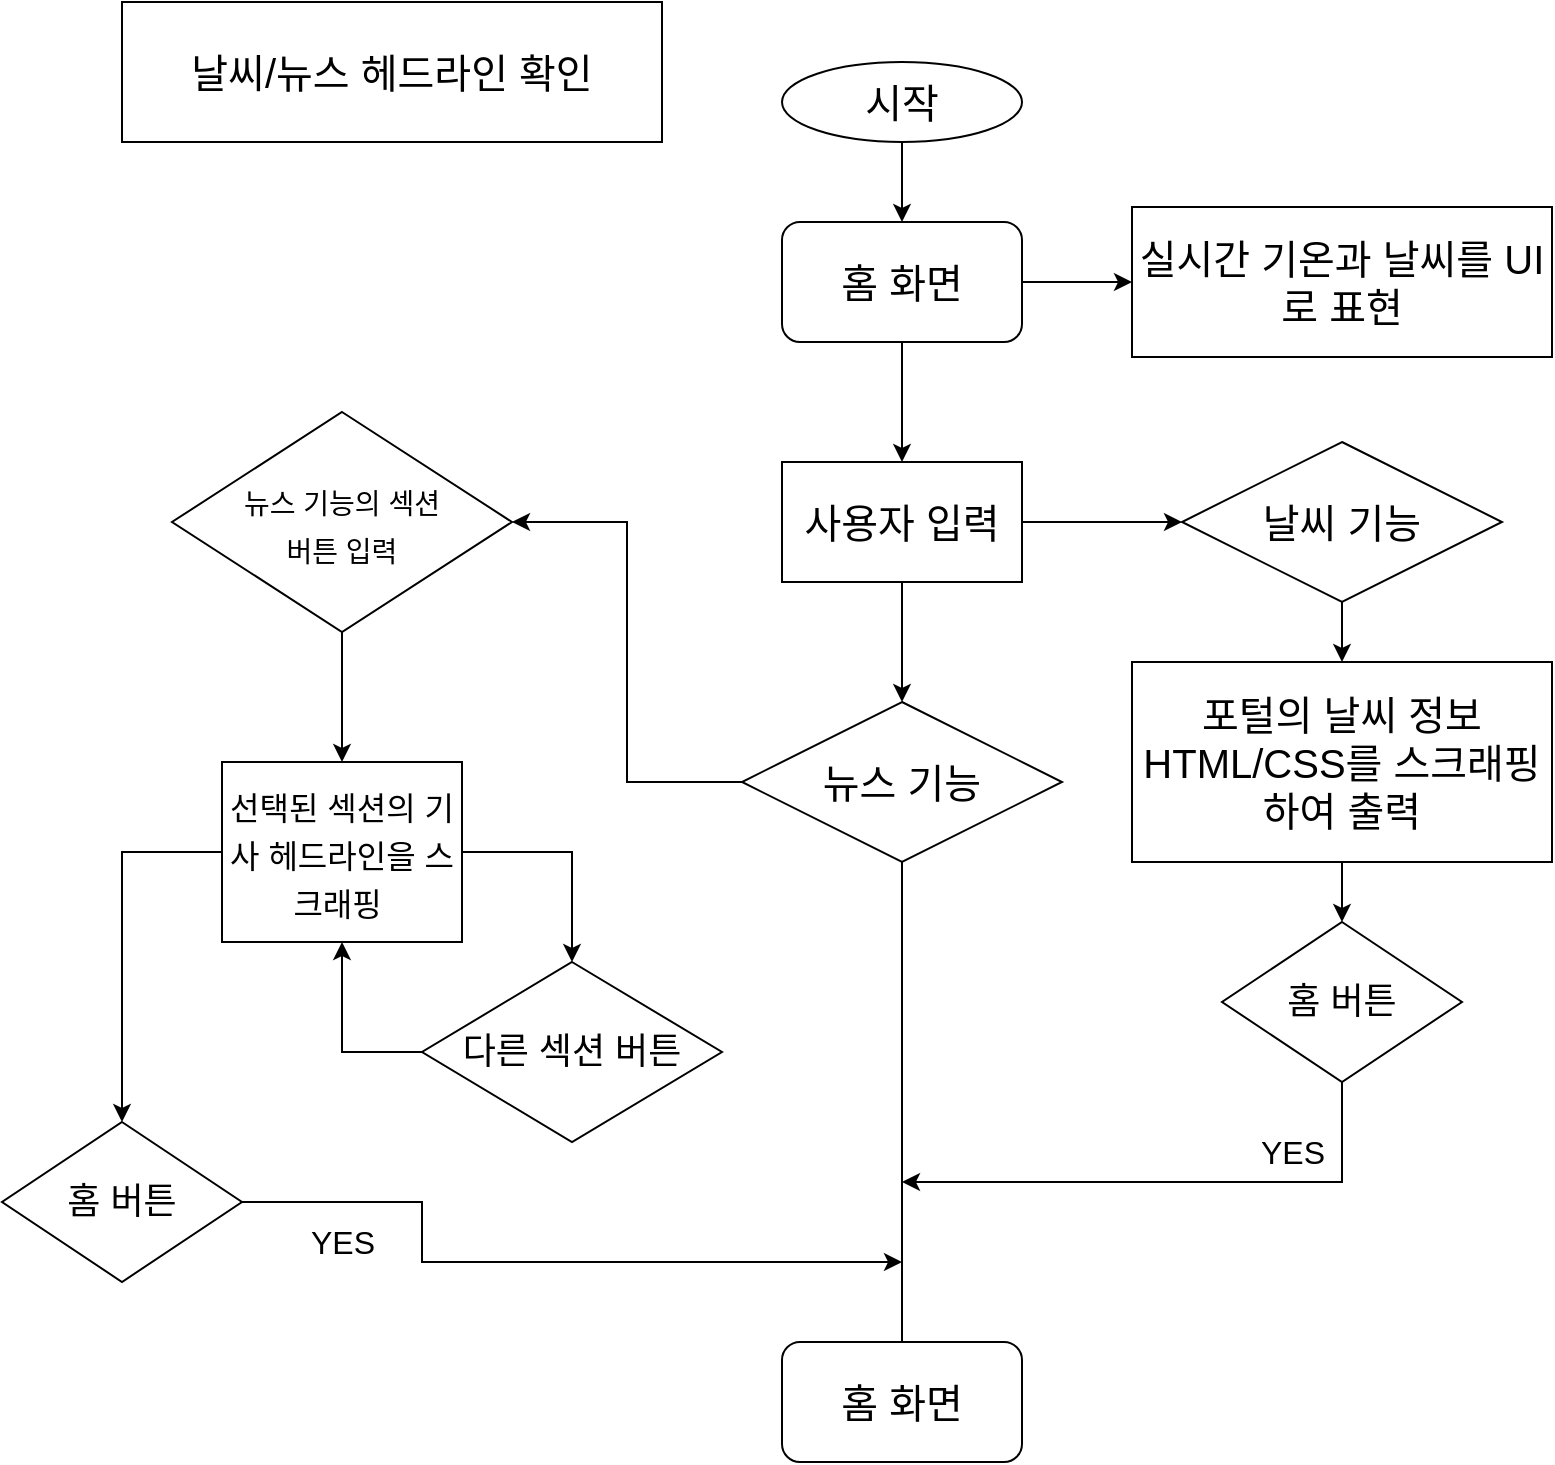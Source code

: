 <mxfile version="15.9.1" type="github">
  <diagram id="Cnr3sjPTXrmdGfI7a6E6" name="Page-1">
    <mxGraphModel dx="1601" dy="625" grid="1" gridSize="10" guides="1" tooltips="1" connect="1" arrows="1" fold="1" page="1" pageScale="1" pageWidth="827" pageHeight="1169" math="0" shadow="0">
      <root>
        <mxCell id="0" />
        <mxCell id="1" parent="0" />
        <mxCell id="PtmasiBZrUS__JnwUATG-6" value="" style="edgeStyle=orthogonalEdgeStyle;rounded=0;orthogonalLoop=1;jettySize=auto;html=1;" edge="1" parent="1" source="PtmasiBZrUS__JnwUATG-1" target="PtmasiBZrUS__JnwUATG-2">
          <mxGeometry relative="1" as="geometry" />
        </mxCell>
        <mxCell id="PtmasiBZrUS__JnwUATG-1" value="&lt;font style=&quot;font-size: 20px&quot;&gt;시작&lt;/font&gt;" style="ellipse;whiteSpace=wrap;html=1;" vertex="1" parent="1">
          <mxGeometry x="340" y="40" width="120" height="40" as="geometry" />
        </mxCell>
        <mxCell id="PtmasiBZrUS__JnwUATG-21" value="" style="edgeStyle=orthogonalEdgeStyle;rounded=0;orthogonalLoop=1;jettySize=auto;html=1;fontSize=20;" edge="1" parent="1" source="PtmasiBZrUS__JnwUATG-2" target="PtmasiBZrUS__JnwUATG-20">
          <mxGeometry relative="1" as="geometry" />
        </mxCell>
        <mxCell id="PtmasiBZrUS__JnwUATG-23" value="" style="edgeStyle=orthogonalEdgeStyle;rounded=0;orthogonalLoop=1;jettySize=auto;html=1;fontSize=20;" edge="1" parent="1" source="PtmasiBZrUS__JnwUATG-2" target="PtmasiBZrUS__JnwUATG-17">
          <mxGeometry relative="1" as="geometry" />
        </mxCell>
        <mxCell id="PtmasiBZrUS__JnwUATG-2" value="&lt;font style=&quot;font-size: 20px&quot;&gt;홈 화면&lt;/font&gt;" style="rounded=1;whiteSpace=wrap;html=1;" vertex="1" parent="1">
          <mxGeometry x="340" y="120" width="120" height="60" as="geometry" />
        </mxCell>
        <mxCell id="PtmasiBZrUS__JnwUATG-5" value="&lt;font style=&quot;font-size: 20px&quot;&gt;날씨/뉴스 헤드라인 확인&lt;/font&gt;" style="rounded=0;whiteSpace=wrap;html=1;" vertex="1" parent="1">
          <mxGeometry x="10" y="10" width="270" height="70" as="geometry" />
        </mxCell>
        <mxCell id="PtmasiBZrUS__JnwUATG-14" value="" style="edgeStyle=orthogonalEdgeStyle;rounded=0;orthogonalLoop=1;jettySize=auto;html=1;fontSize=20;" edge="1" parent="1" source="PtmasiBZrUS__JnwUATG-7" target="PtmasiBZrUS__JnwUATG-13">
          <mxGeometry relative="1" as="geometry" />
        </mxCell>
        <mxCell id="PtmasiBZrUS__JnwUATG-7" value="&lt;font style=&quot;font-size: 20px&quot;&gt;날씨 기능&lt;/font&gt;" style="rhombus;whiteSpace=wrap;html=1;" vertex="1" parent="1">
          <mxGeometry x="540" y="230" width="160" height="80" as="geometry" />
        </mxCell>
        <mxCell id="PtmasiBZrUS__JnwUATG-33" value="" style="edgeStyle=orthogonalEdgeStyle;rounded=0;orthogonalLoop=1;jettySize=auto;html=1;fontSize=14;exitX=0;exitY=0.5;exitDx=0;exitDy=0;entryX=1;entryY=0.5;entryDx=0;entryDy=0;" edge="1" parent="1" source="PtmasiBZrUS__JnwUATG-9" target="PtmasiBZrUS__JnwUATG-32">
          <mxGeometry relative="1" as="geometry" />
        </mxCell>
        <mxCell id="PtmasiBZrUS__JnwUATG-9" value="&lt;font style=&quot;font-size: 20px&quot;&gt;뉴스 기능&lt;/font&gt;" style="rhombus;whiteSpace=wrap;html=1;" vertex="1" parent="1">
          <mxGeometry x="320" y="360" width="160" height="80" as="geometry" />
        </mxCell>
        <mxCell id="PtmasiBZrUS__JnwUATG-36" value="" style="edgeStyle=orthogonalEdgeStyle;rounded=0;orthogonalLoop=1;jettySize=auto;html=1;fontSize=18;" edge="1" parent="1" source="PtmasiBZrUS__JnwUATG-13" target="PtmasiBZrUS__JnwUATG-35">
          <mxGeometry relative="1" as="geometry" />
        </mxCell>
        <mxCell id="PtmasiBZrUS__JnwUATG-13" value="포털의 날씨 정보 HTML/CSS를 스크래핑하여 출력" style="rounded=0;whiteSpace=wrap;html=1;fontSize=20;" vertex="1" parent="1">
          <mxGeometry x="515" y="340" width="210" height="100" as="geometry" />
        </mxCell>
        <mxCell id="PtmasiBZrUS__JnwUATG-17" value="&lt;font style=&quot;font-size: 20px&quot;&gt;실시간 기온과 날씨를 UI로 표현&lt;/font&gt;" style="rounded=0;whiteSpace=wrap;html=1;fontSize=20;" vertex="1" parent="1">
          <mxGeometry x="515" y="112.5" width="210" height="75" as="geometry" />
        </mxCell>
        <mxCell id="PtmasiBZrUS__JnwUATG-22" value="" style="edgeStyle=orthogonalEdgeStyle;rounded=0;orthogonalLoop=1;jettySize=auto;html=1;fontSize=20;" edge="1" parent="1" source="PtmasiBZrUS__JnwUATG-20" target="PtmasiBZrUS__JnwUATG-7">
          <mxGeometry relative="1" as="geometry" />
        </mxCell>
        <mxCell id="PtmasiBZrUS__JnwUATG-28" value="" style="edgeStyle=orthogonalEdgeStyle;rounded=0;orthogonalLoop=1;jettySize=auto;html=1;fontSize=20;" edge="1" parent="1" source="PtmasiBZrUS__JnwUATG-20" target="PtmasiBZrUS__JnwUATG-9">
          <mxGeometry relative="1" as="geometry" />
        </mxCell>
        <mxCell id="PtmasiBZrUS__JnwUATG-20" value="사용자 입력" style="rounded=0;whiteSpace=wrap;html=1;fontSize=20;" vertex="1" parent="1">
          <mxGeometry x="340" y="240" width="120" height="60" as="geometry" />
        </mxCell>
        <mxCell id="PtmasiBZrUS__JnwUATG-38" value="" style="edgeStyle=orthogonalEdgeStyle;rounded=0;orthogonalLoop=1;jettySize=auto;html=1;fontSize=18;entryX=0.5;entryY=0;entryDx=0;entryDy=0;exitX=0;exitY=0.5;exitDx=0;exitDy=0;" edge="1" parent="1" source="PtmasiBZrUS__JnwUATG-26" target="PtmasiBZrUS__JnwUATG-34">
          <mxGeometry relative="1" as="geometry" />
        </mxCell>
        <mxCell id="PtmasiBZrUS__JnwUATG-40" value="" style="edgeStyle=orthogonalEdgeStyle;rounded=0;orthogonalLoop=1;jettySize=auto;html=1;fontSize=16;exitX=1;exitY=0.5;exitDx=0;exitDy=0;" edge="1" parent="1" source="PtmasiBZrUS__JnwUATG-26" target="PtmasiBZrUS__JnwUATG-39">
          <mxGeometry relative="1" as="geometry" />
        </mxCell>
        <mxCell id="PtmasiBZrUS__JnwUATG-26" value="&lt;font style=&quot;font-size: 16px&quot;&gt;선택된 섹션의 기사 헤드라인을 스크래핑&amp;nbsp;&lt;/font&gt;" style="rounded=0;whiteSpace=wrap;html=1;fontSize=20;" vertex="1" parent="1">
          <mxGeometry x="60" y="390" width="120" height="90" as="geometry" />
        </mxCell>
        <mxCell id="PtmasiBZrUS__JnwUATG-31" value="" style="endArrow=classic;html=1;rounded=0;fontSize=20;exitX=0;exitY=0.5;exitDx=0;exitDy=0;entryX=0.5;entryY=0;entryDx=0;entryDy=0;" edge="1" parent="1" source="PtmasiBZrUS__JnwUATG-32" target="PtmasiBZrUS__JnwUATG-26">
          <mxGeometry width="50" height="50" relative="1" as="geometry">
            <mxPoint x="140" y="270" as="sourcePoint" />
            <mxPoint x="100" y="380" as="targetPoint" />
            <Array as="points">
              <mxPoint x="120" y="270" />
            </Array>
          </mxGeometry>
        </mxCell>
        <mxCell id="PtmasiBZrUS__JnwUATG-32" value="&lt;span&gt;&lt;font style=&quot;font-size: 14px&quot;&gt;뉴스 기능의 섹션 &lt;br&gt;버튼 입력&lt;/font&gt;&lt;/span&gt;" style="rhombus;whiteSpace=wrap;html=1;fontSize=20;" vertex="1" parent="1">
          <mxGeometry x="35" y="215" width="170" height="110" as="geometry" />
        </mxCell>
        <mxCell id="PtmasiBZrUS__JnwUATG-34" value="홈 버튼" style="rhombus;whiteSpace=wrap;html=1;fontSize=18;" vertex="1" parent="1">
          <mxGeometry x="-50" y="570" width="120" height="80" as="geometry" />
        </mxCell>
        <mxCell id="PtmasiBZrUS__JnwUATG-35" value="홈 버튼" style="rhombus;whiteSpace=wrap;html=1;fontSize=18;" vertex="1" parent="1">
          <mxGeometry x="560" y="470" width="120" height="80" as="geometry" />
        </mxCell>
        <mxCell id="PtmasiBZrUS__JnwUATG-41" value="" style="edgeStyle=orthogonalEdgeStyle;rounded=0;orthogonalLoop=1;jettySize=auto;html=1;fontSize=16;entryX=0.5;entryY=1;entryDx=0;entryDy=0;exitX=0;exitY=0.5;exitDx=0;exitDy=0;" edge="1" parent="1" source="PtmasiBZrUS__JnwUATG-39" target="PtmasiBZrUS__JnwUATG-26">
          <mxGeometry relative="1" as="geometry" />
        </mxCell>
        <mxCell id="PtmasiBZrUS__JnwUATG-39" value="다른 섹션 버튼" style="rhombus;whiteSpace=wrap;html=1;fontSize=18;" vertex="1" parent="1">
          <mxGeometry x="160" y="490" width="150" height="90" as="geometry" />
        </mxCell>
        <mxCell id="PtmasiBZrUS__JnwUATG-43" value="&lt;font style=&quot;font-size: 20px&quot;&gt;홈 화면&lt;/font&gt;" style="rounded=1;whiteSpace=wrap;html=1;" vertex="1" parent="1">
          <mxGeometry x="340" y="680" width="120" height="60" as="geometry" />
        </mxCell>
        <mxCell id="PtmasiBZrUS__JnwUATG-44" value="" style="endArrow=none;html=1;rounded=0;fontSize=16;entryX=0.5;entryY=1;entryDx=0;entryDy=0;" edge="1" parent="1" source="PtmasiBZrUS__JnwUATG-43" target="PtmasiBZrUS__JnwUATG-9">
          <mxGeometry width="50" height="50" relative="1" as="geometry">
            <mxPoint x="270" y="620" as="sourcePoint" />
            <mxPoint x="320" y="570" as="targetPoint" />
          </mxGeometry>
        </mxCell>
        <mxCell id="PtmasiBZrUS__JnwUATG-45" value="" style="endArrow=classic;html=1;rounded=0;fontSize=16;exitX=1;exitY=0.5;exitDx=0;exitDy=0;" edge="1" parent="1" source="PtmasiBZrUS__JnwUATG-34">
          <mxGeometry width="50" height="50" relative="1" as="geometry">
            <mxPoint x="270" y="620" as="sourcePoint" />
            <mxPoint x="400" y="640" as="targetPoint" />
            <Array as="points">
              <mxPoint x="160" y="610" />
              <mxPoint x="160" y="640" />
            </Array>
          </mxGeometry>
        </mxCell>
        <mxCell id="PtmasiBZrUS__JnwUATG-46" value="YES" style="text;html=1;align=center;verticalAlign=middle;resizable=0;points=[];autosize=1;strokeColor=none;fillColor=none;fontSize=16;" vertex="1" parent="1">
          <mxGeometry x="95" y="620" width="50" height="20" as="geometry" />
        </mxCell>
        <mxCell id="PtmasiBZrUS__JnwUATG-48" value="" style="endArrow=classic;html=1;rounded=0;fontSize=16;exitX=0.5;exitY=1;exitDx=0;exitDy=0;" edge="1" parent="1" source="PtmasiBZrUS__JnwUATG-35">
          <mxGeometry width="50" height="50" relative="1" as="geometry">
            <mxPoint x="340" y="520" as="sourcePoint" />
            <mxPoint x="400" y="600" as="targetPoint" />
            <Array as="points">
              <mxPoint x="620" y="600" />
            </Array>
          </mxGeometry>
        </mxCell>
        <mxCell id="PtmasiBZrUS__JnwUATG-49" value="YES&lt;br&gt;" style="text;html=1;align=center;verticalAlign=middle;resizable=0;points=[];autosize=1;strokeColor=none;fillColor=none;fontSize=16;" vertex="1" parent="1">
          <mxGeometry x="570" y="575" width="50" height="20" as="geometry" />
        </mxCell>
      </root>
    </mxGraphModel>
  </diagram>
</mxfile>
